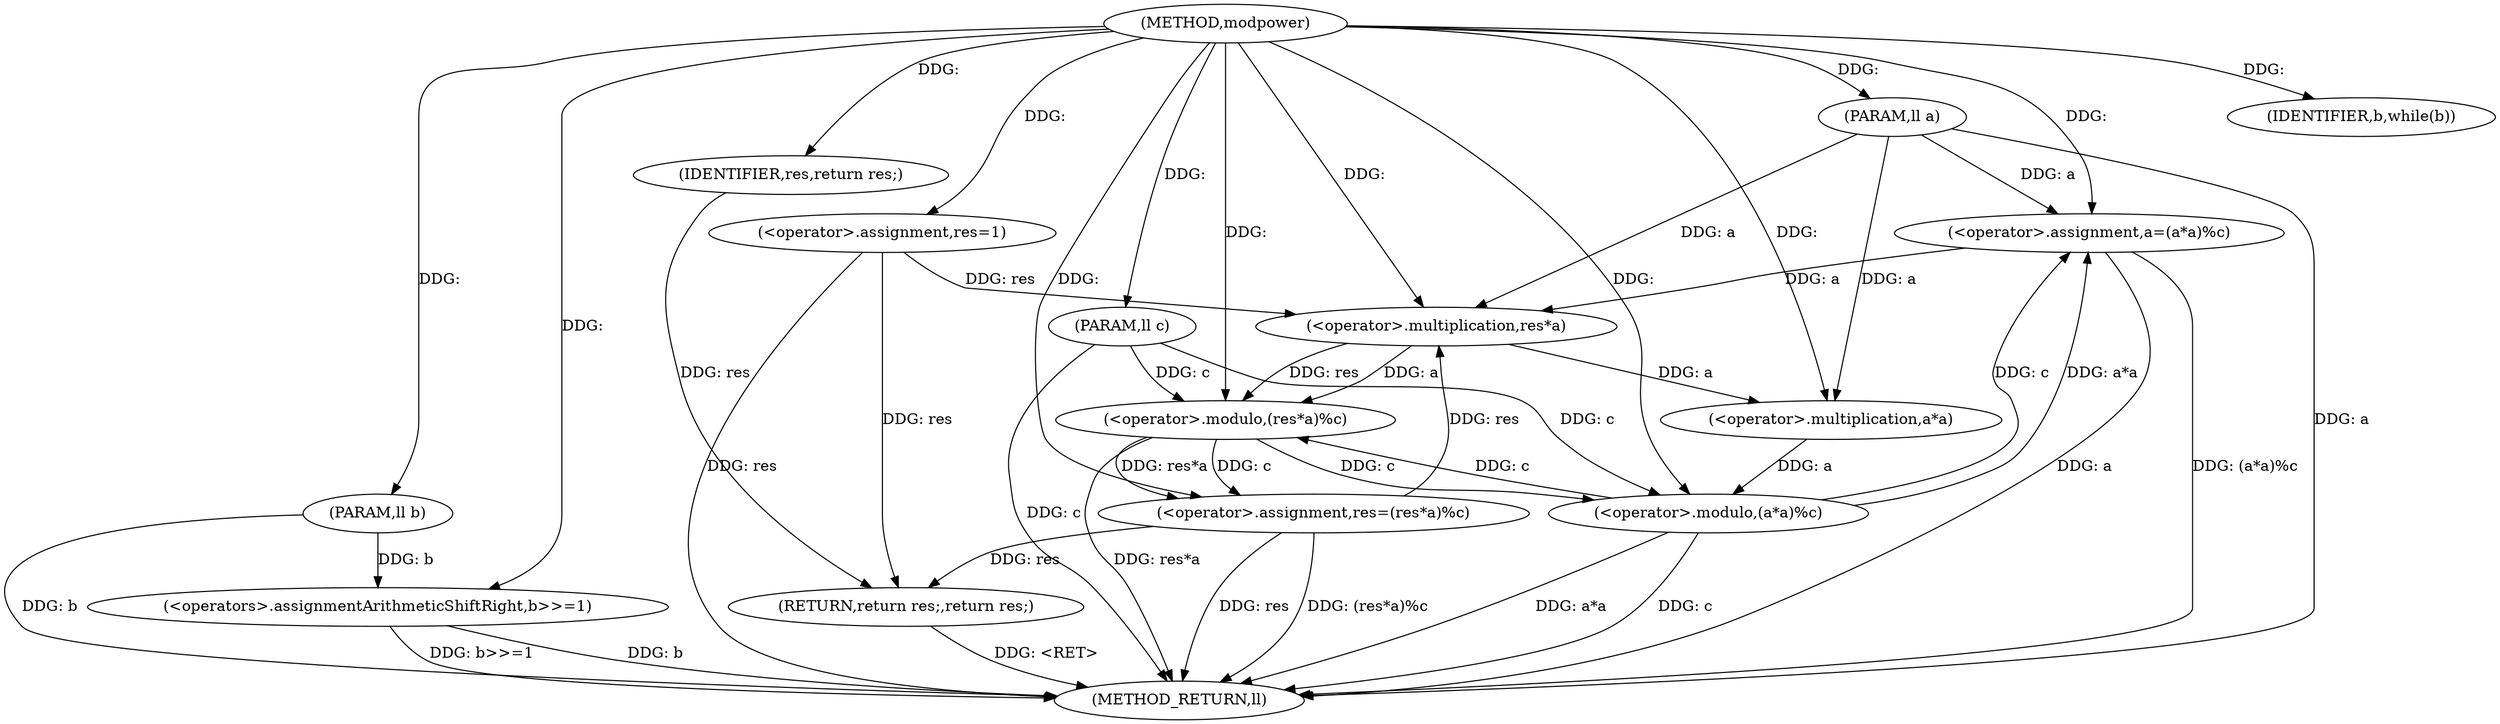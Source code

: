 digraph "modpower" {  
"1000130" [label = "(METHOD,modpower)" ]
"1000161" [label = "(METHOD_RETURN,ll)" ]
"1000131" [label = "(PARAM,ll a)" ]
"1000132" [label = "(PARAM,ll b)" ]
"1000133" [label = "(PARAM,ll c)" ]
"1000136" [label = "(<operator>.assignment,res=1)" ]
"1000159" [label = "(RETURN,return res;,return res;)" ]
"1000140" [label = "(IDENTIFIER,b,while(b))" ]
"1000160" [label = "(IDENTIFIER,res,return res;)" ]
"1000142" [label = "(<operator>.assignment,res=(res*a)%c)" ]
"1000149" [label = "(<operator>.assignment,a=(a*a)%c)" ]
"1000156" [label = "(<operators>.assignmentArithmeticShiftRight,b>>=1)" ]
"1000144" [label = "(<operator>.modulo,(res*a)%c)" ]
"1000151" [label = "(<operator>.modulo,(a*a)%c)" ]
"1000145" [label = "(<operator>.multiplication,res*a)" ]
"1000152" [label = "(<operator>.multiplication,a*a)" ]
  "1000131" -> "1000161"  [ label = "DDG: a"] 
  "1000132" -> "1000161"  [ label = "DDG: b"] 
  "1000133" -> "1000161"  [ label = "DDG: c"] 
  "1000136" -> "1000161"  [ label = "DDG: res"] 
  "1000142" -> "1000161"  [ label = "DDG: res"] 
  "1000144" -> "1000161"  [ label = "DDG: res*a"] 
  "1000142" -> "1000161"  [ label = "DDG: (res*a)%c"] 
  "1000149" -> "1000161"  [ label = "DDG: a"] 
  "1000151" -> "1000161"  [ label = "DDG: a*a"] 
  "1000151" -> "1000161"  [ label = "DDG: c"] 
  "1000149" -> "1000161"  [ label = "DDG: (a*a)%c"] 
  "1000156" -> "1000161"  [ label = "DDG: b"] 
  "1000156" -> "1000161"  [ label = "DDG: b>>=1"] 
  "1000159" -> "1000161"  [ label = "DDG: <RET>"] 
  "1000130" -> "1000131"  [ label = "DDG: "] 
  "1000130" -> "1000132"  [ label = "DDG: "] 
  "1000130" -> "1000133"  [ label = "DDG: "] 
  "1000130" -> "1000136"  [ label = "DDG: "] 
  "1000160" -> "1000159"  [ label = "DDG: res"] 
  "1000136" -> "1000159"  [ label = "DDG: res"] 
  "1000142" -> "1000159"  [ label = "DDG: res"] 
  "1000130" -> "1000140"  [ label = "DDG: "] 
  "1000130" -> "1000160"  [ label = "DDG: "] 
  "1000144" -> "1000142"  [ label = "DDG: c"] 
  "1000144" -> "1000142"  [ label = "DDG: res*a"] 
  "1000151" -> "1000149"  [ label = "DDG: c"] 
  "1000151" -> "1000149"  [ label = "DDG: a*a"] 
  "1000130" -> "1000142"  [ label = "DDG: "] 
  "1000131" -> "1000149"  [ label = "DDG: a"] 
  "1000130" -> "1000149"  [ label = "DDG: "] 
  "1000132" -> "1000156"  [ label = "DDG: b"] 
  "1000130" -> "1000156"  [ label = "DDG: "] 
  "1000145" -> "1000144"  [ label = "DDG: res"] 
  "1000145" -> "1000144"  [ label = "DDG: a"] 
  "1000151" -> "1000144"  [ label = "DDG: c"] 
  "1000133" -> "1000144"  [ label = "DDG: c"] 
  "1000130" -> "1000144"  [ label = "DDG: "] 
  "1000152" -> "1000151"  [ label = "DDG: a"] 
  "1000144" -> "1000151"  [ label = "DDG: c"] 
  "1000133" -> "1000151"  [ label = "DDG: c"] 
  "1000130" -> "1000151"  [ label = "DDG: "] 
  "1000136" -> "1000145"  [ label = "DDG: res"] 
  "1000142" -> "1000145"  [ label = "DDG: res"] 
  "1000130" -> "1000145"  [ label = "DDG: "] 
  "1000149" -> "1000145"  [ label = "DDG: a"] 
  "1000131" -> "1000145"  [ label = "DDG: a"] 
  "1000145" -> "1000152"  [ label = "DDG: a"] 
  "1000131" -> "1000152"  [ label = "DDG: a"] 
  "1000130" -> "1000152"  [ label = "DDG: "] 
}
